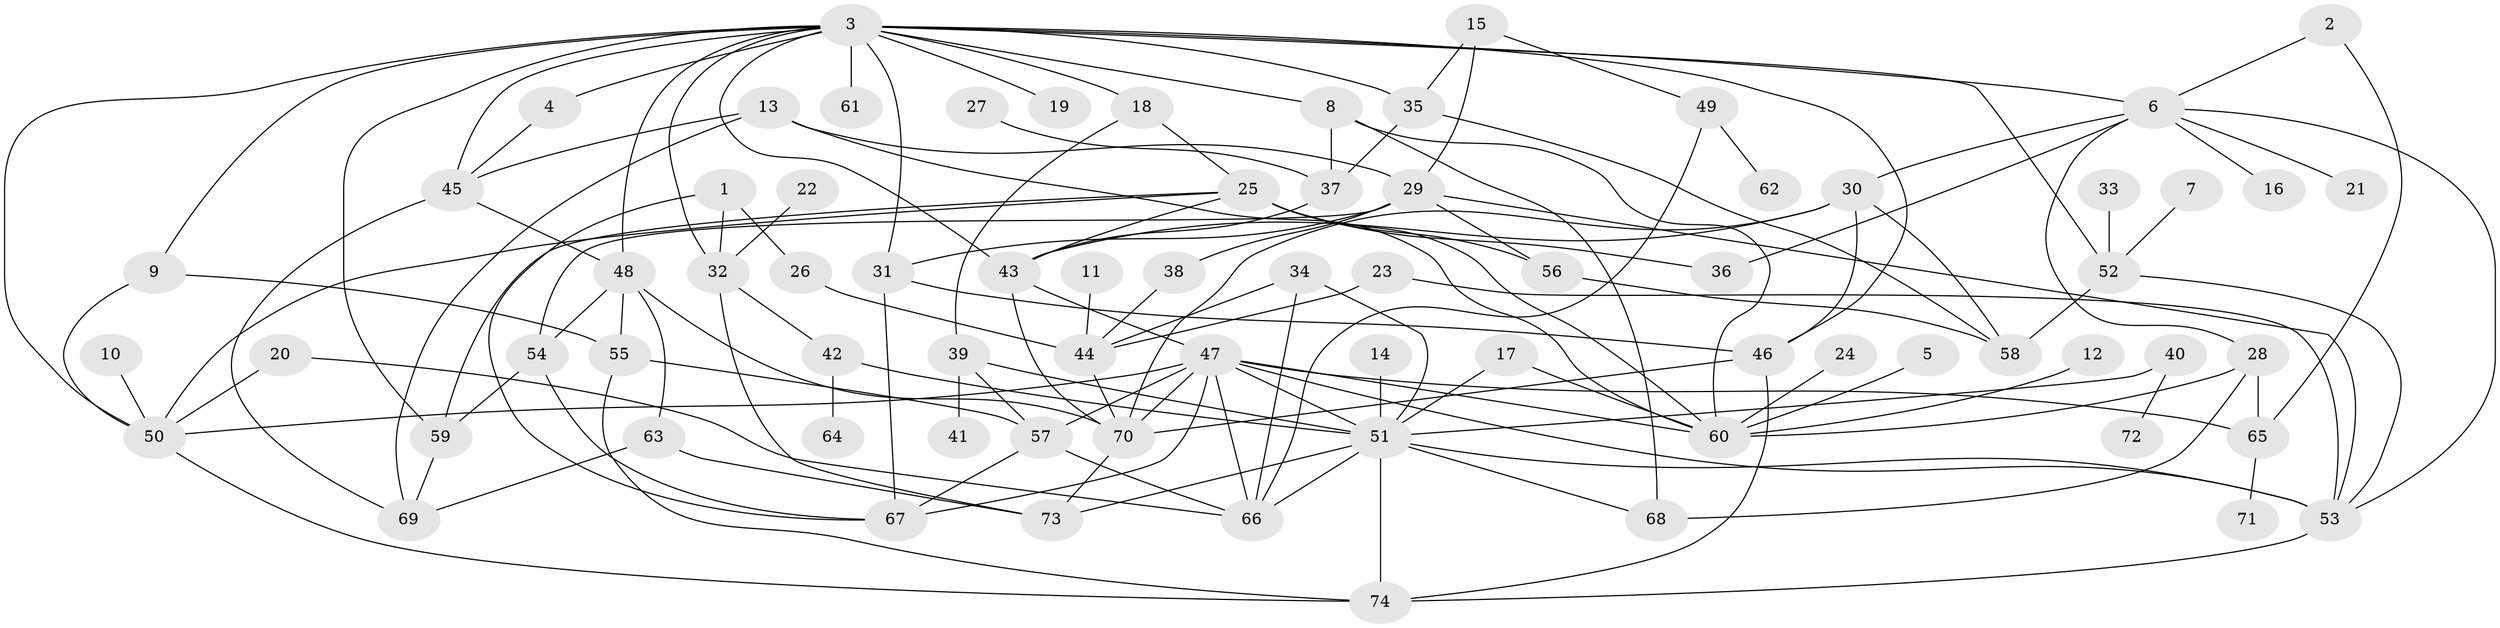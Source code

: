// original degree distribution, {4: 0.17567567567567569, 10: 0.006756756756756757, 5: 0.0472972972972973, 7: 0.013513513513513514, 6: 0.04054054054054054, 8: 0.02027027027027027, 3: 0.21621621621621623, 2: 0.2702702702702703, 1: 0.20945945945945946}
// Generated by graph-tools (version 1.1) at 2025/25/03/09/25 03:25:26]
// undirected, 74 vertices, 139 edges
graph export_dot {
graph [start="1"]
  node [color=gray90,style=filled];
  1;
  2;
  3;
  4;
  5;
  6;
  7;
  8;
  9;
  10;
  11;
  12;
  13;
  14;
  15;
  16;
  17;
  18;
  19;
  20;
  21;
  22;
  23;
  24;
  25;
  26;
  27;
  28;
  29;
  30;
  31;
  32;
  33;
  34;
  35;
  36;
  37;
  38;
  39;
  40;
  41;
  42;
  43;
  44;
  45;
  46;
  47;
  48;
  49;
  50;
  51;
  52;
  53;
  54;
  55;
  56;
  57;
  58;
  59;
  60;
  61;
  62;
  63;
  64;
  65;
  66;
  67;
  68;
  69;
  70;
  71;
  72;
  73;
  74;
  1 -- 26 [weight=1.0];
  1 -- 32 [weight=1.0];
  1 -- 67 [weight=1.0];
  2 -- 6 [weight=1.0];
  2 -- 65 [weight=1.0];
  3 -- 4 [weight=1.0];
  3 -- 6 [weight=1.0];
  3 -- 8 [weight=1.0];
  3 -- 9 [weight=1.0];
  3 -- 18 [weight=1.0];
  3 -- 19 [weight=1.0];
  3 -- 31 [weight=1.0];
  3 -- 32 [weight=1.0];
  3 -- 35 [weight=1.0];
  3 -- 43 [weight=1.0];
  3 -- 45 [weight=1.0];
  3 -- 46 [weight=1.0];
  3 -- 48 [weight=1.0];
  3 -- 50 [weight=1.0];
  3 -- 52 [weight=1.0];
  3 -- 59 [weight=1.0];
  3 -- 61 [weight=1.0];
  4 -- 45 [weight=1.0];
  5 -- 60 [weight=1.0];
  6 -- 16 [weight=1.0];
  6 -- 21 [weight=1.0];
  6 -- 28 [weight=1.0];
  6 -- 30 [weight=1.0];
  6 -- 36 [weight=1.0];
  6 -- 53 [weight=1.0];
  7 -- 52 [weight=1.0];
  8 -- 37 [weight=1.0];
  8 -- 60 [weight=1.0];
  8 -- 68 [weight=1.0];
  9 -- 50 [weight=1.0];
  9 -- 55 [weight=1.0];
  10 -- 50 [weight=1.0];
  11 -- 44 [weight=1.0];
  12 -- 60 [weight=1.0];
  13 -- 29 [weight=1.0];
  13 -- 45 [weight=1.0];
  13 -- 60 [weight=1.0];
  13 -- 69 [weight=1.0];
  14 -- 51 [weight=1.0];
  15 -- 29 [weight=1.0];
  15 -- 35 [weight=1.0];
  15 -- 49 [weight=1.0];
  17 -- 51 [weight=1.0];
  17 -- 60 [weight=1.0];
  18 -- 25 [weight=1.0];
  18 -- 39 [weight=1.0];
  20 -- 50 [weight=1.0];
  20 -- 66 [weight=1.0];
  22 -- 32 [weight=1.0];
  23 -- 44 [weight=1.0];
  23 -- 53 [weight=1.0];
  24 -- 60 [weight=1.0];
  25 -- 36 [weight=1.0];
  25 -- 43 [weight=1.0];
  25 -- 50 [weight=1.0];
  25 -- 56 [weight=1.0];
  25 -- 59 [weight=1.0];
  25 -- 60 [weight=1.0];
  26 -- 44 [weight=1.0];
  27 -- 37 [weight=1.0];
  28 -- 60 [weight=1.0];
  28 -- 65 [weight=1.0];
  28 -- 68 [weight=1.0];
  29 -- 31 [weight=1.0];
  29 -- 38 [weight=1.0];
  29 -- 53 [weight=1.0];
  29 -- 54 [weight=1.0];
  29 -- 56 [weight=1.0];
  30 -- 43 [weight=1.0];
  30 -- 46 [weight=1.0];
  30 -- 58 [weight=3.0];
  30 -- 70 [weight=1.0];
  31 -- 46 [weight=1.0];
  31 -- 67 [weight=1.0];
  32 -- 42 [weight=1.0];
  32 -- 73 [weight=1.0];
  33 -- 52 [weight=1.0];
  34 -- 44 [weight=1.0];
  34 -- 51 [weight=1.0];
  34 -- 66 [weight=1.0];
  35 -- 37 [weight=1.0];
  35 -- 58 [weight=1.0];
  37 -- 43 [weight=1.0];
  38 -- 44 [weight=1.0];
  39 -- 41 [weight=1.0];
  39 -- 51 [weight=1.0];
  39 -- 57 [weight=1.0];
  40 -- 51 [weight=1.0];
  40 -- 72 [weight=1.0];
  42 -- 51 [weight=1.0];
  42 -- 64 [weight=1.0];
  43 -- 47 [weight=1.0];
  43 -- 70 [weight=1.0];
  44 -- 70 [weight=1.0];
  45 -- 48 [weight=1.0];
  45 -- 69 [weight=1.0];
  46 -- 70 [weight=1.0];
  46 -- 74 [weight=1.0];
  47 -- 50 [weight=1.0];
  47 -- 51 [weight=1.0];
  47 -- 53 [weight=1.0];
  47 -- 57 [weight=1.0];
  47 -- 60 [weight=1.0];
  47 -- 65 [weight=1.0];
  47 -- 66 [weight=1.0];
  47 -- 67 [weight=1.0];
  47 -- 70 [weight=1.0];
  48 -- 54 [weight=1.0];
  48 -- 55 [weight=1.0];
  48 -- 63 [weight=1.0];
  48 -- 70 [weight=1.0];
  49 -- 62 [weight=1.0];
  49 -- 66 [weight=1.0];
  50 -- 74 [weight=1.0];
  51 -- 53 [weight=1.0];
  51 -- 66 [weight=1.0];
  51 -- 68 [weight=1.0];
  51 -- 73 [weight=1.0];
  51 -- 74 [weight=1.0];
  52 -- 53 [weight=1.0];
  52 -- 58 [weight=1.0];
  53 -- 74 [weight=1.0];
  54 -- 59 [weight=1.0];
  54 -- 67 [weight=1.0];
  55 -- 57 [weight=1.0];
  55 -- 74 [weight=1.0];
  56 -- 58 [weight=1.0];
  57 -- 66 [weight=1.0];
  57 -- 67 [weight=1.0];
  59 -- 69 [weight=1.0];
  63 -- 69 [weight=1.0];
  63 -- 73 [weight=1.0];
  65 -- 71 [weight=1.0];
  70 -- 73 [weight=1.0];
}
